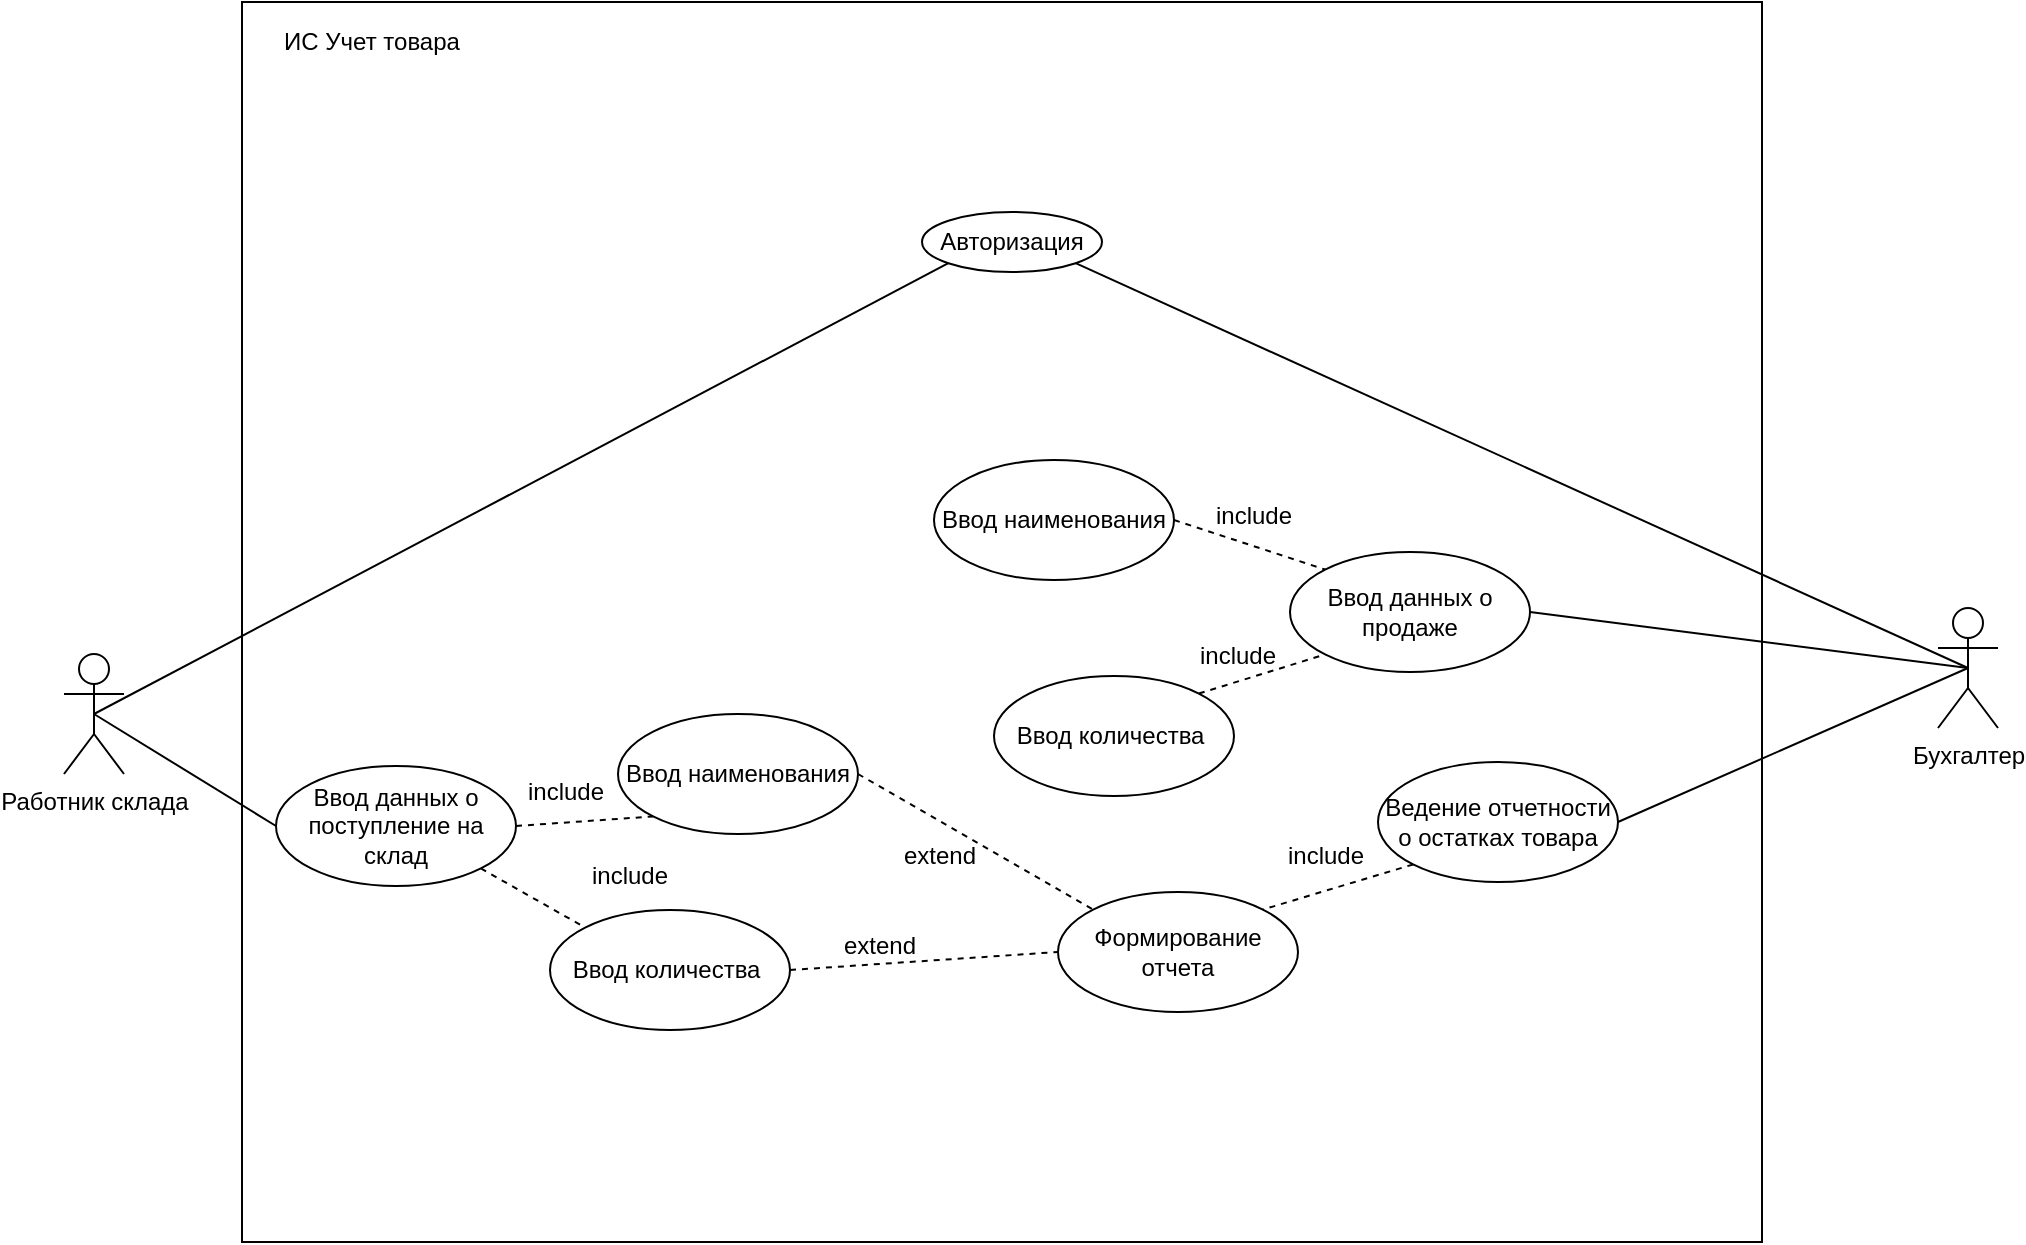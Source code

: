<mxfile version="24.7.16">
  <diagram name="Страница — 1" id="4PMwJfuNJINCbgvC3-bv">
    <mxGraphModel dx="1786" dy="801" grid="0" gridSize="10" guides="1" tooltips="1" connect="1" arrows="1" fold="1" page="0" pageScale="1" pageWidth="827" pageHeight="1169" math="0" shadow="0">
      <root>
        <mxCell id="0" />
        <mxCell id="1" parent="0" />
        <mxCell id="x0k5gH0Nw8ffxxPFSG0G-2" value="" style="rounded=0;whiteSpace=wrap;html=1;" parent="1" vertex="1">
          <mxGeometry x="30" y="55" width="760" height="620" as="geometry" />
        </mxCell>
        <mxCell id="x0k5gH0Nw8ffxxPFSG0G-1" value="Работник склада" style="shape=umlActor;verticalLabelPosition=bottom;verticalAlign=top;html=1;outlineConnect=0;" parent="1" vertex="1">
          <mxGeometry x="-59" y="381" width="30" height="60" as="geometry" />
        </mxCell>
        <mxCell id="x0k5gH0Nw8ffxxPFSG0G-3" value="Бухгалтер&lt;div&gt;&lt;br&gt;&lt;/div&gt;" style="shape=umlActor;verticalLabelPosition=bottom;verticalAlign=top;html=1;outlineConnect=0;" parent="1" vertex="1">
          <mxGeometry x="878" y="358" width="30" height="60" as="geometry" />
        </mxCell>
        <mxCell id="x0k5gH0Nw8ffxxPFSG0G-4" value="ИС Учет товара" style="text;html=1;align=center;verticalAlign=middle;whiteSpace=wrap;rounded=0;" parent="1" vertex="1">
          <mxGeometry x="40" y="60" width="110" height="30" as="geometry" />
        </mxCell>
        <mxCell id="x0k5gH0Nw8ffxxPFSG0G-5" value="Авторизация" style="ellipse;whiteSpace=wrap;html=1;" parent="1" vertex="1">
          <mxGeometry x="370" y="160" width="90" height="30" as="geometry" />
        </mxCell>
        <mxCell id="x0k5gH0Nw8ffxxPFSG0G-8" value="" style="endArrow=none;html=1;rounded=0;entryX=0;entryY=1;entryDx=0;entryDy=0;exitX=0.5;exitY=0.5;exitDx=0;exitDy=0;exitPerimeter=0;" parent="1" source="x0k5gH0Nw8ffxxPFSG0G-1" target="x0k5gH0Nw8ffxxPFSG0G-5" edge="1">
          <mxGeometry width="50" height="50" relative="1" as="geometry">
            <mxPoint x="390" y="440" as="sourcePoint" />
            <mxPoint x="440" y="390" as="targetPoint" />
          </mxGeometry>
        </mxCell>
        <mxCell id="x0k5gH0Nw8ffxxPFSG0G-9" value="" style="endArrow=none;html=1;rounded=0;entryX=1;entryY=1;entryDx=0;entryDy=0;exitX=0.5;exitY=0.5;exitDx=0;exitDy=0;exitPerimeter=0;" parent="1" source="x0k5gH0Nw8ffxxPFSG0G-3" target="x0k5gH0Nw8ffxxPFSG0G-5" edge="1">
          <mxGeometry width="50" height="50" relative="1" as="geometry">
            <mxPoint x="155" y="410" as="sourcePoint" />
            <mxPoint x="398" y="206" as="targetPoint" />
          </mxGeometry>
        </mxCell>
        <mxCell id="x0k5gH0Nw8ffxxPFSG0G-10" value="Ввод данных о поступление на склад" style="ellipse;whiteSpace=wrap;html=1;" parent="1" vertex="1">
          <mxGeometry x="47" y="437" width="120" height="60" as="geometry" />
        </mxCell>
        <mxCell id="x0k5gH0Nw8ffxxPFSG0G-11" value="" style="endArrow=none;html=1;rounded=0;entryX=0;entryY=0.5;entryDx=0;entryDy=0;exitX=0.5;exitY=0.5;exitDx=0;exitDy=0;exitPerimeter=0;" parent="1" source="x0k5gH0Nw8ffxxPFSG0G-1" target="x0k5gH0Nw8ffxxPFSG0G-10" edge="1">
          <mxGeometry width="50" height="50" relative="1" as="geometry">
            <mxPoint x="155" y="410" as="sourcePoint" />
            <mxPoint x="393" y="196" as="targetPoint" />
          </mxGeometry>
        </mxCell>
        <mxCell id="x0k5gH0Nw8ffxxPFSG0G-12" value="Ввод данных о продаже" style="ellipse;whiteSpace=wrap;html=1;" parent="1" vertex="1">
          <mxGeometry x="554" y="330" width="120" height="60" as="geometry" />
        </mxCell>
        <mxCell id="x0k5gH0Nw8ffxxPFSG0G-13" value="" style="endArrow=none;html=1;rounded=0;entryX=1;entryY=0.5;entryDx=0;entryDy=0;exitX=0.5;exitY=0.5;exitDx=0;exitDy=0;exitPerimeter=0;" parent="1" source="x0k5gH0Nw8ffxxPFSG0G-3" target="x0k5gH0Nw8ffxxPFSG0G-12" edge="1">
          <mxGeometry width="50" height="50" relative="1" as="geometry">
            <mxPoint x="155" y="410" as="sourcePoint" />
            <mxPoint x="240" y="370" as="targetPoint" />
          </mxGeometry>
        </mxCell>
        <mxCell id="x0k5gH0Nw8ffxxPFSG0G-14" value="Ведение отчетности о остатках товара" style="ellipse;whiteSpace=wrap;html=1;" parent="1" vertex="1">
          <mxGeometry x="598" y="435" width="120" height="60" as="geometry" />
        </mxCell>
        <mxCell id="x0k5gH0Nw8ffxxPFSG0G-15" value="" style="endArrow=none;html=1;rounded=0;entryX=1;entryY=0.5;entryDx=0;entryDy=0;exitX=0.5;exitY=0.5;exitDx=0;exitDy=0;exitPerimeter=0;" parent="1" source="x0k5gH0Nw8ffxxPFSG0G-3" target="x0k5gH0Nw8ffxxPFSG0G-14" edge="1">
          <mxGeometry width="50" height="50" relative="1" as="geometry">
            <mxPoint x="665" y="410" as="sourcePoint" />
            <mxPoint x="580" y="370" as="targetPoint" />
          </mxGeometry>
        </mxCell>
        <mxCell id="x0k5gH0Nw8ffxxPFSG0G-16" value="Ввод количества&amp;nbsp;" style="ellipse;whiteSpace=wrap;html=1;" parent="1" vertex="1">
          <mxGeometry x="184" y="509" width="120" height="60" as="geometry" />
        </mxCell>
        <mxCell id="x0k5gH0Nw8ffxxPFSG0G-17" value="Ввод наименования" style="ellipse;whiteSpace=wrap;html=1;" parent="1" vertex="1">
          <mxGeometry x="376" y="284" width="120" height="60" as="geometry" />
        </mxCell>
        <mxCell id="x0k5gH0Nw8ffxxPFSG0G-18" value="Ввод наименования" style="ellipse;whiteSpace=wrap;html=1;" parent="1" vertex="1">
          <mxGeometry x="218" y="411" width="120" height="60" as="geometry" />
        </mxCell>
        <mxCell id="x0k5gH0Nw8ffxxPFSG0G-19" value="Ввод количества&amp;nbsp;" style="ellipse;whiteSpace=wrap;html=1;" parent="1" vertex="1">
          <mxGeometry x="406" y="392" width="120" height="60" as="geometry" />
        </mxCell>
        <mxCell id="x0k5gH0Nw8ffxxPFSG0G-21" value="" style="endArrow=none;dashed=1;html=1;rounded=0;entryX=0;entryY=1;entryDx=0;entryDy=0;exitX=1;exitY=0;exitDx=0;exitDy=0;" parent="1" source="x0k5gH0Nw8ffxxPFSG0G-19" target="x0k5gH0Nw8ffxxPFSG0G-12" edge="1">
          <mxGeometry width="50" height="50" relative="1" as="geometry">
            <mxPoint x="387" y="451" as="sourcePoint" />
            <mxPoint x="437" y="401" as="targetPoint" />
          </mxGeometry>
        </mxCell>
        <mxCell id="x0k5gH0Nw8ffxxPFSG0G-22" value="" style="endArrow=none;dashed=1;html=1;rounded=0;entryX=0;entryY=0;entryDx=0;entryDy=0;exitX=1;exitY=0.5;exitDx=0;exitDy=0;" parent="1" source="x0k5gH0Nw8ffxxPFSG0G-17" target="x0k5gH0Nw8ffxxPFSG0G-12" edge="1">
          <mxGeometry width="50" height="50" relative="1" as="geometry">
            <mxPoint x="518" y="411" as="sourcePoint" />
            <mxPoint x="564" y="370" as="targetPoint" />
          </mxGeometry>
        </mxCell>
        <mxCell id="x0k5gH0Nw8ffxxPFSG0G-23" value="" style="endArrow=none;dashed=1;html=1;rounded=0;entryX=0;entryY=1;entryDx=0;entryDy=0;exitX=1;exitY=0.5;exitDx=0;exitDy=0;" parent="1" source="x0k5gH0Nw8ffxxPFSG0G-10" target="x0k5gH0Nw8ffxxPFSG0G-18" edge="1">
          <mxGeometry width="50" height="50" relative="1" as="geometry">
            <mxPoint x="506" y="324" as="sourcePoint" />
            <mxPoint x="582" y="349" as="targetPoint" />
          </mxGeometry>
        </mxCell>
        <mxCell id="x0k5gH0Nw8ffxxPFSG0G-24" value="" style="endArrow=none;dashed=1;html=1;rounded=0;entryX=0;entryY=0;entryDx=0;entryDy=0;exitX=1;exitY=1;exitDx=0;exitDy=0;" parent="1" source="x0k5gH0Nw8ffxxPFSG0G-10" target="x0k5gH0Nw8ffxxPFSG0G-16" edge="1">
          <mxGeometry width="50" height="50" relative="1" as="geometry">
            <mxPoint x="234" y="504" as="sourcePoint" />
            <mxPoint x="277" y="490" as="targetPoint" />
          </mxGeometry>
        </mxCell>
        <mxCell id="x0k5gH0Nw8ffxxPFSG0G-25" value="include" style="text;html=1;align=center;verticalAlign=middle;whiteSpace=wrap;rounded=0;" parent="1" vertex="1">
          <mxGeometry x="162" y="435" width="60" height="30" as="geometry" />
        </mxCell>
        <mxCell id="x0k5gH0Nw8ffxxPFSG0G-26" value="include" style="text;html=1;align=center;verticalAlign=middle;whiteSpace=wrap;rounded=0;" parent="1" vertex="1">
          <mxGeometry x="194" y="477" width="60" height="30" as="geometry" />
        </mxCell>
        <mxCell id="x0k5gH0Nw8ffxxPFSG0G-27" value="include" style="text;html=1;align=center;verticalAlign=middle;whiteSpace=wrap;rounded=0;" parent="1" vertex="1">
          <mxGeometry x="506" y="297" width="60" height="30" as="geometry" />
        </mxCell>
        <mxCell id="x0k5gH0Nw8ffxxPFSG0G-28" value="include" style="text;html=1;align=center;verticalAlign=middle;whiteSpace=wrap;rounded=0;" parent="1" vertex="1">
          <mxGeometry x="498" y="367" width="60" height="30" as="geometry" />
        </mxCell>
        <mxCell id="x0k5gH0Nw8ffxxPFSG0G-29" value="Формирование отчета" style="ellipse;whiteSpace=wrap;html=1;" parent="1" vertex="1">
          <mxGeometry x="438" y="500" width="120" height="60" as="geometry" />
        </mxCell>
        <mxCell id="x0k5gH0Nw8ffxxPFSG0G-30" value="" style="endArrow=none;dashed=1;html=1;rounded=0;entryX=1;entryY=0;entryDx=0;entryDy=0;exitX=0;exitY=1;exitDx=0;exitDy=0;" parent="1" source="x0k5gH0Nw8ffxxPFSG0G-14" target="x0k5gH0Nw8ffxxPFSG0G-29" edge="1">
          <mxGeometry width="50" height="50" relative="1" as="geometry">
            <mxPoint x="216" y="525" as="sourcePoint" />
            <mxPoint x="274" y="570" as="targetPoint" />
          </mxGeometry>
        </mxCell>
        <mxCell id="x0k5gH0Nw8ffxxPFSG0G-31" value="include" style="text;html=1;align=center;verticalAlign=middle;whiteSpace=wrap;rounded=0;" parent="1" vertex="1">
          <mxGeometry x="542" y="467" width="60" height="30" as="geometry" />
        </mxCell>
        <mxCell id="8ZZqN-6uONYHfhjIX4yS-1" value="" style="endArrow=none;dashed=1;html=1;rounded=0;exitX=1;exitY=0.5;exitDx=0;exitDy=0;entryX=0;entryY=0;entryDx=0;entryDy=0;" edge="1" parent="1" source="x0k5gH0Nw8ffxxPFSG0G-18" target="x0k5gH0Nw8ffxxPFSG0G-29">
          <mxGeometry width="50" height="50" relative="1" as="geometry">
            <mxPoint x="390" y="441" as="sourcePoint" />
            <mxPoint x="440" y="391" as="targetPoint" />
          </mxGeometry>
        </mxCell>
        <mxCell id="8ZZqN-6uONYHfhjIX4yS-2" value="" style="endArrow=none;dashed=1;html=1;rounded=0;exitX=1;exitY=0.5;exitDx=0;exitDy=0;entryX=0;entryY=0.5;entryDx=0;entryDy=0;" edge="1" parent="1" source="x0k5gH0Nw8ffxxPFSG0G-16" target="x0k5gH0Nw8ffxxPFSG0G-29">
          <mxGeometry width="50" height="50" relative="1" as="geometry">
            <mxPoint x="348" y="451" as="sourcePoint" />
            <mxPoint x="466" y="519" as="targetPoint" />
          </mxGeometry>
        </mxCell>
        <mxCell id="8ZZqN-6uONYHfhjIX4yS-3" value="extend" style="text;html=1;align=center;verticalAlign=middle;whiteSpace=wrap;rounded=0;" vertex="1" parent="1">
          <mxGeometry x="319" y="512" width="60" height="30" as="geometry" />
        </mxCell>
        <mxCell id="8ZZqN-6uONYHfhjIX4yS-4" value="extend" style="text;html=1;align=center;verticalAlign=middle;whiteSpace=wrap;rounded=0;" vertex="1" parent="1">
          <mxGeometry x="349" y="467" width="60" height="30" as="geometry" />
        </mxCell>
      </root>
    </mxGraphModel>
  </diagram>
</mxfile>
